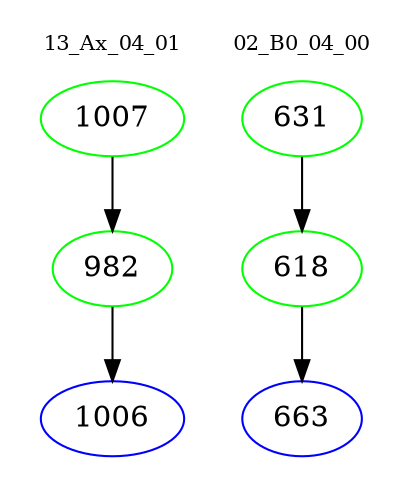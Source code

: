 digraph{
subgraph cluster_0 {
color = white
label = "13_Ax_04_01";
fontsize=10;
T0_1007 [label="1007", color="green"]
T0_1007 -> T0_982 [color="black"]
T0_982 [label="982", color="green"]
T0_982 -> T0_1006 [color="black"]
T0_1006 [label="1006", color="blue"]
}
subgraph cluster_1 {
color = white
label = "02_B0_04_00";
fontsize=10;
T1_631 [label="631", color="green"]
T1_631 -> T1_618 [color="black"]
T1_618 [label="618", color="green"]
T1_618 -> T1_663 [color="black"]
T1_663 [label="663", color="blue"]
}
}

